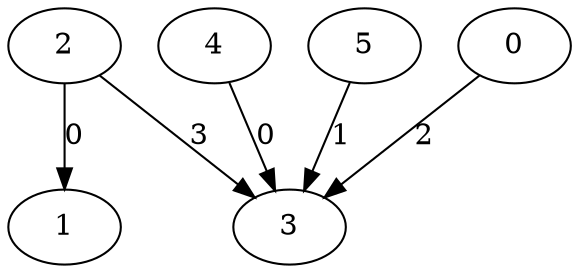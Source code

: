 digraph G {
0[symid=0,op=NaS,nodeT=sym,cv=0,bw=0,BB=0,SS=0,symidR=0];
1[symid=1,op=_sym_notify_call,nodeT=sym,cv=0,bw=0,BB=1,SS=0,symidR=0];
2[symid=-1,op=NaS,nodeT=constantInt,cv=1,bw=1,BB=0,SS=0,symidR=0];
3[symid=2,op=_sym_build_write_memory,nodeT=sym,cv=0,bw=0,BB=1,SS=0,symidR=0];
4[symid=-1,op=NaS,nodeT=runtimeInt,cv=0,bw=4,BB=1,SS=0,symidR=0];
5[symid=-1,op=NaS,nodeT=constantInt,cv=2,bw=4,BB=0,SS=0,symidR=0];
2->1 [label=0,bb=0];
4->3 [label=0,bb=0];
5->3 [label=1,bb=0];
0->3 [label=2,bb=0];
2->3 [label=3,bb=0];
}
